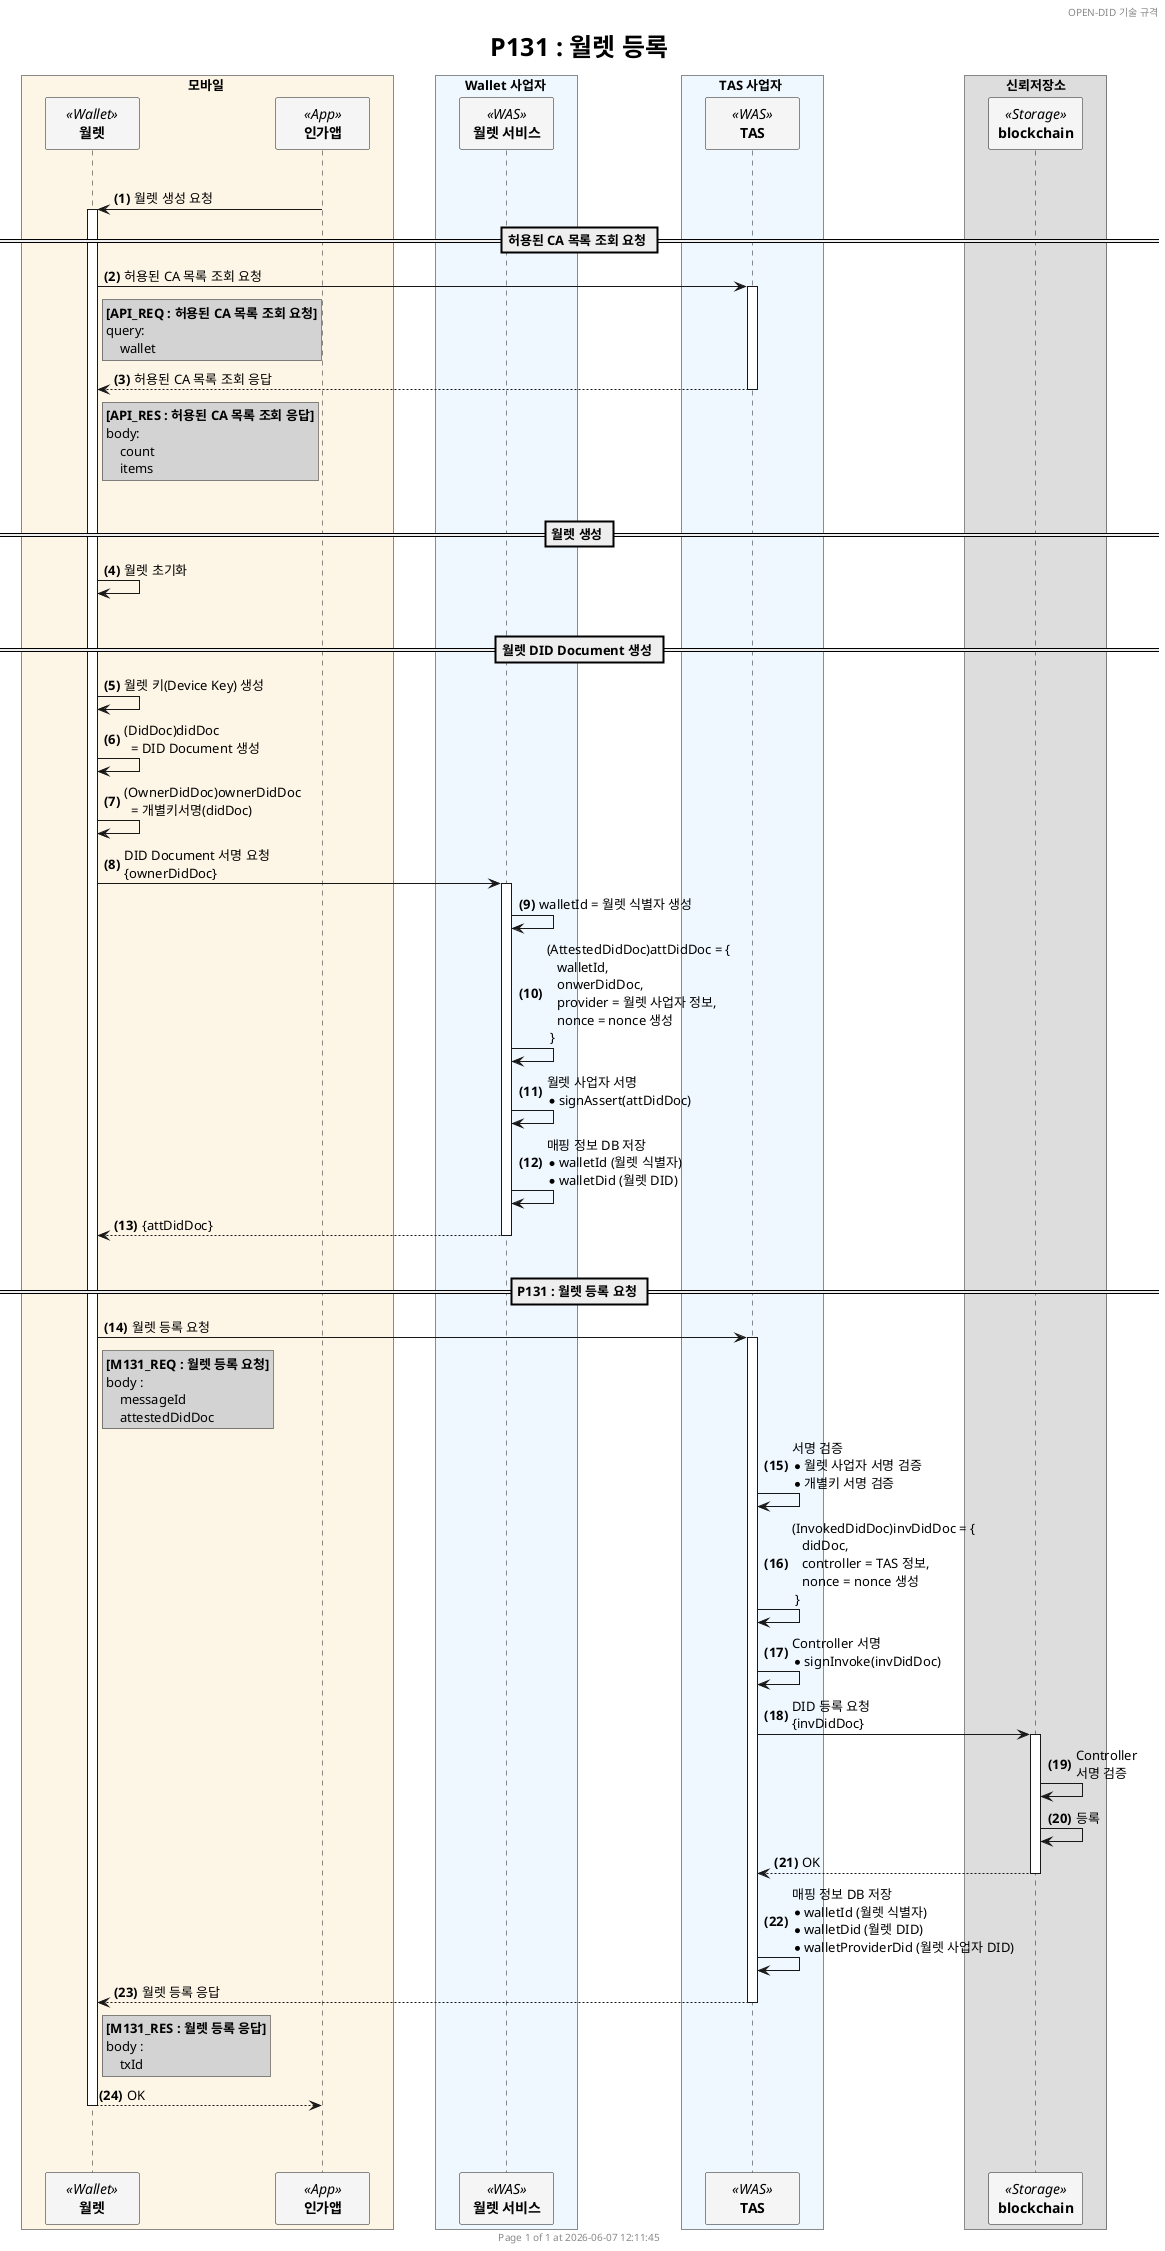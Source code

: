 
@startuml P131_register_wallet_ko

'- - - - - - - - - - - - - - - - - - - - - - - - - - - - - - - - - - - - - - - - - - - - - - - - - - - - - - - - - - -
' 설정
'- - - - - - - - - - - - - - - - - - - - - - - - - - - - - - - - - - - - - - - - - - - - - - - - - - - - - - - - - - -
'=== Header and Footer ===
header OPEN-DID 기술 규격
footer
  	Page %page% of %lastpage% at %date("yyyy-MM-dd hh:mm:ss")
end footer

'=== 제목 ===
title
	<size:25>P131 : 월렛 등록</size>
end title

'=== 옵션 ===
autonumber "<b>(#)</b>"

'=== Panticipants ===
skinparam ParticipantPadding 20
skinparam BoxPadding 20
skinparam MaxMessageSize 500
skinparam MinClassWidth 80

box 모바일 #OldLace    
    participant "**월렛**" as WALLET <<Wallet>> #WhiteSmoke 
    participant "**인가앱**" as CA <<App>> #WhiteSmoke 
end box

box Wallet 사업자 #AliceBlue
    participant "**월렛 서비스**" as WP <<WAS>> #WhiteSmoke
end box

box TAS 사업자 #AliceBlue
    participant "**TAS**" as TAS <<WAS>> #WhiteSmoke
end box

box 신뢰저장소
    participant "**blockchain**" as BC <<Storage>> #WhiteSmoke
end box 

'- - - - - - - - - - - - - - - - - - - - - - - - - - - - - - - - - - - - - - - - - - - - - - - - - - - - - - - - - - -
' 상수
'- - - - - - - - - - - - - - - - - - - - - - - - - - - - - - - - - - - - - - - - - - - - - - - - - - - - - - - - - - -

!$refdoc = "별도 문서 참조"
!$doc = "데이터명세 문서 참조"


'- - - - - - - - - - - - - - - - - - - - - - - - - - - - - - - - - - - - - - - - - - - - - - - - - - - - - - - - - - -
' 내용
'- - - - - - - - - - - - - - - - - - - - - - - - - - - - - - - - - - - - - - - - - - - - - - - - - - - - - - - - - - -
|||

CA -> WALLET++: 월렛 생성 요청

== 허용된 CA 목록 조회 요청 ==
WALLET -> TAS++: 허용된 CA 목록 조회 요청
rnote right of WALLET #LightGray        
    **[API_REQ : 허용된 CA 목록 조회 요청]**
    query:
        wallet
end note

return 허용된 CA 목록 조회 응답
rnote right of WALLET #LightGray        
    **[API_RES : 허용된 CA 목록 조회 응답]**
    body:
        count
        items
end note

|||
== 월렛 생성 ==
WALLET -> WALLET: 월렛 초기화

|||
== 월렛 DID Document 생성 ==
WALLET -> WALLET: 월렛 키(Device Key) 생성

WALLET -> WALLET: (DidDoc)didDoc \
               \n  = DID Document 생성
WALLET -> WALLET: (OwnerDidDoc)ownerDidDoc\
               \n  = 개별키서명(didDoc)

WALLET -> WP ++: DID Document 서명 요청\n{ownerDidDoc}
    WP -> WP: walletId = 월렛 식별자 생성
    WP -> WP: (AttestedDidDoc)attDidDoc = {\
        \n   walletId,\
        \n   onwerDidDoc,\
        \n   provider = 월렛 사업자 정보,\
        \n   nonce = nonce 생성\
        \n }
    WP -> WP: 월렛 사업자 서명\
        \n* signAssert(attDidDoc)
    WP -> WP: 매핑 정보 DB 저장\
        \n* walletId (월렛 식별자)\
        \n* walletDid (월렛 DID)
return {attDidDoc}


|||
== P131 : 월렛 등록 요청 ==

WALLET -> TAS++: 월렛 등록 요청
rnote right of WALLET #LightGray        
    **[M131_REQ : 월렛 등록 요청]**
    body : 
        messageId
        attestedDidDoc
end note

    TAS -> TAS: 서명 검증\
                \n* 월렛 사업자 서명 검증\
                \n* 개별키 서명 검증
            
    TAS -> TAS: (InvokedDidDoc)invDidDoc = {\
        \n   didDoc,\
        \n   controller = TAS 정보,\
        \n   nonce = nonce 생성\
        \n }

    TAS -> TAS: Controller 서명\
        \n* signInvoke(invDidDoc)

    TAS -> BC ++: DID 등록 요청\n{invDidDoc}
        BC -> BC: Controller\n서명 검증
        BC -> BC: 등록
    return OK

    TAS -> TAS: 매핑 정보 DB 저장\
        \n* walletId (월렛 식별자)\
        \n* walletDid (월렛 DID)\
        \n* walletProviderDid (월렛 사업자 DID)

return 월렛 등록 응답
rnote right of WALLET #LightGray        
    **[M131_RES : 월렛 등록 응답]**
    body : 
        txId
end note

WALLET --> CA--: OK

|||
|||
@enduml

